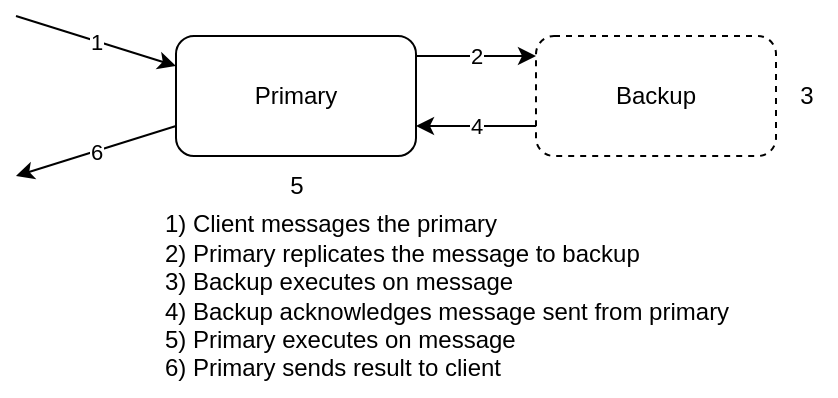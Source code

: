 <mxfile version="26.0.7">
  <diagram name="Page-1" id="v5tkOi9IBtVEalExRmIQ">
    <mxGraphModel dx="954" dy="639" grid="1" gridSize="10" guides="1" tooltips="1" connect="1" arrows="1" fold="1" page="1" pageScale="1" pageWidth="827" pageHeight="1169" math="0" shadow="0">
      <root>
        <mxCell id="0" />
        <mxCell id="1" parent="0" />
        <mxCell id="7Ms4LqUAseg72F-IDFvy-1" value="Backup" style="rounded=1;whiteSpace=wrap;html=1;dashed=1;" vertex="1" parent="1">
          <mxGeometry x="580" y="150" width="120" height="60" as="geometry" />
        </mxCell>
        <mxCell id="7Ms4LqUAseg72F-IDFvy-2" value="Primary" style="rounded=1;whiteSpace=wrap;html=1;" vertex="1" parent="1">
          <mxGeometry x="400" y="150" width="120" height="60" as="geometry" />
        </mxCell>
        <mxCell id="7Ms4LqUAseg72F-IDFvy-20" value="" style="endArrow=classic;html=1;rounded=0;entryX=0;entryY=0.25;entryDx=0;entryDy=0;" edge="1" parent="1" target="7Ms4LqUAseg72F-IDFvy-2">
          <mxGeometry relative="1" as="geometry">
            <mxPoint x="320" y="140" as="sourcePoint" />
            <mxPoint x="460" y="330" as="targetPoint" />
          </mxGeometry>
        </mxCell>
        <mxCell id="7Ms4LqUAseg72F-IDFvy-21" value="1" style="edgeLabel;resizable=0;html=1;;align=center;verticalAlign=middle;" connectable="0" vertex="1" parent="7Ms4LqUAseg72F-IDFvy-20">
          <mxGeometry relative="1" as="geometry" />
        </mxCell>
        <mxCell id="7Ms4LqUAseg72F-IDFvy-24" value="" style="endArrow=classic;html=1;rounded=0;" edge="1" parent="1">
          <mxGeometry relative="1" as="geometry">
            <mxPoint x="520" y="160" as="sourcePoint" />
            <mxPoint x="580" y="160" as="targetPoint" />
          </mxGeometry>
        </mxCell>
        <mxCell id="7Ms4LqUAseg72F-IDFvy-25" value="2" style="edgeLabel;resizable=0;html=1;;align=center;verticalAlign=middle;" connectable="0" vertex="1" parent="7Ms4LqUAseg72F-IDFvy-24">
          <mxGeometry relative="1" as="geometry" />
        </mxCell>
        <mxCell id="7Ms4LqUAseg72F-IDFvy-26" value="3" style="text;html=1;align=center;verticalAlign=middle;resizable=0;points=[];autosize=1;strokeColor=none;fillColor=none;" vertex="1" parent="1">
          <mxGeometry x="700" y="165" width="30" height="30" as="geometry" />
        </mxCell>
        <mxCell id="7Ms4LqUAseg72F-IDFvy-27" value="" style="endArrow=classic;html=1;rounded=0;entryX=1;entryY=0.75;entryDx=0;entryDy=0;exitX=0;exitY=0.75;exitDx=0;exitDy=0;" edge="1" parent="1" source="7Ms4LqUAseg72F-IDFvy-1" target="7Ms4LqUAseg72F-IDFvy-2">
          <mxGeometry relative="1" as="geometry">
            <mxPoint x="530" y="240" as="sourcePoint" />
            <mxPoint x="630" y="240" as="targetPoint" />
          </mxGeometry>
        </mxCell>
        <mxCell id="7Ms4LqUAseg72F-IDFvy-28" value="4" style="edgeLabel;resizable=0;html=1;;align=center;verticalAlign=middle;" connectable="0" vertex="1" parent="7Ms4LqUAseg72F-IDFvy-27">
          <mxGeometry relative="1" as="geometry" />
        </mxCell>
        <mxCell id="7Ms4LqUAseg72F-IDFvy-29" value="5" style="text;html=1;align=center;verticalAlign=middle;resizable=0;points=[];autosize=1;strokeColor=none;fillColor=none;" vertex="1" parent="1">
          <mxGeometry x="445" y="210" width="30" height="30" as="geometry" />
        </mxCell>
        <mxCell id="7Ms4LqUAseg72F-IDFvy-30" value="" style="endArrow=classic;html=1;rounded=0;exitX=0;exitY=0.75;exitDx=0;exitDy=0;" edge="1" parent="1" source="7Ms4LqUAseg72F-IDFvy-2">
          <mxGeometry relative="1" as="geometry">
            <mxPoint x="310" y="210" as="sourcePoint" />
            <mxPoint x="320" y="220" as="targetPoint" />
          </mxGeometry>
        </mxCell>
        <mxCell id="7Ms4LqUAseg72F-IDFvy-31" value="6" style="edgeLabel;resizable=0;html=1;;align=center;verticalAlign=middle;" connectable="0" vertex="1" parent="7Ms4LqUAseg72F-IDFvy-30">
          <mxGeometry relative="1" as="geometry" />
        </mxCell>
        <mxCell id="7Ms4LqUAseg72F-IDFvy-33" value="&lt;div&gt;&lt;/div&gt;&lt;div&gt;&lt;/div&gt;&lt;div&gt;&lt;/div&gt;&lt;div&gt;&lt;/div&gt;&lt;div&gt;&lt;/div&gt;" style="text;html=1;align=center;verticalAlign=middle;resizable=0;points=[];autosize=1;strokeColor=none;fillColor=none;" vertex="1" parent="1">
          <mxGeometry x="340" y="248" width="20" height="10" as="geometry" />
        </mxCell>
        <mxCell id="7Ms4LqUAseg72F-IDFvy-34" value="&lt;div style=&quot;text-align: left;&quot;&gt;&lt;span style=&quot;background-color: transparent; color: light-dark(rgb(0, 0, 0), rgb(255, 255, 255));&quot;&gt;1) Client messages the primary&lt;/span&gt;&lt;/div&gt;&lt;div style=&quot;text-align: left;&quot;&gt;2) Primary replicates the message to backup&lt;/div&gt;&lt;div style=&quot;text-align: left;&quot;&gt;3) Backup executes on message&lt;/div&gt;&lt;div style=&quot;text-align: left;&quot;&gt;4) Backup acknowledges message sent from primary&lt;/div&gt;&lt;div style=&quot;text-align: left;&quot;&gt;5) Primary executes on message&lt;/div&gt;&lt;div style=&quot;text-align: left;&quot;&gt;6) Primary sends result to client&lt;/div&gt;" style="text;html=1;align=center;verticalAlign=middle;resizable=0;points=[];autosize=1;strokeColor=none;fillColor=none;" vertex="1" parent="1">
          <mxGeometry x="380" y="230" width="310" height="100" as="geometry" />
        </mxCell>
      </root>
    </mxGraphModel>
  </diagram>
</mxfile>
